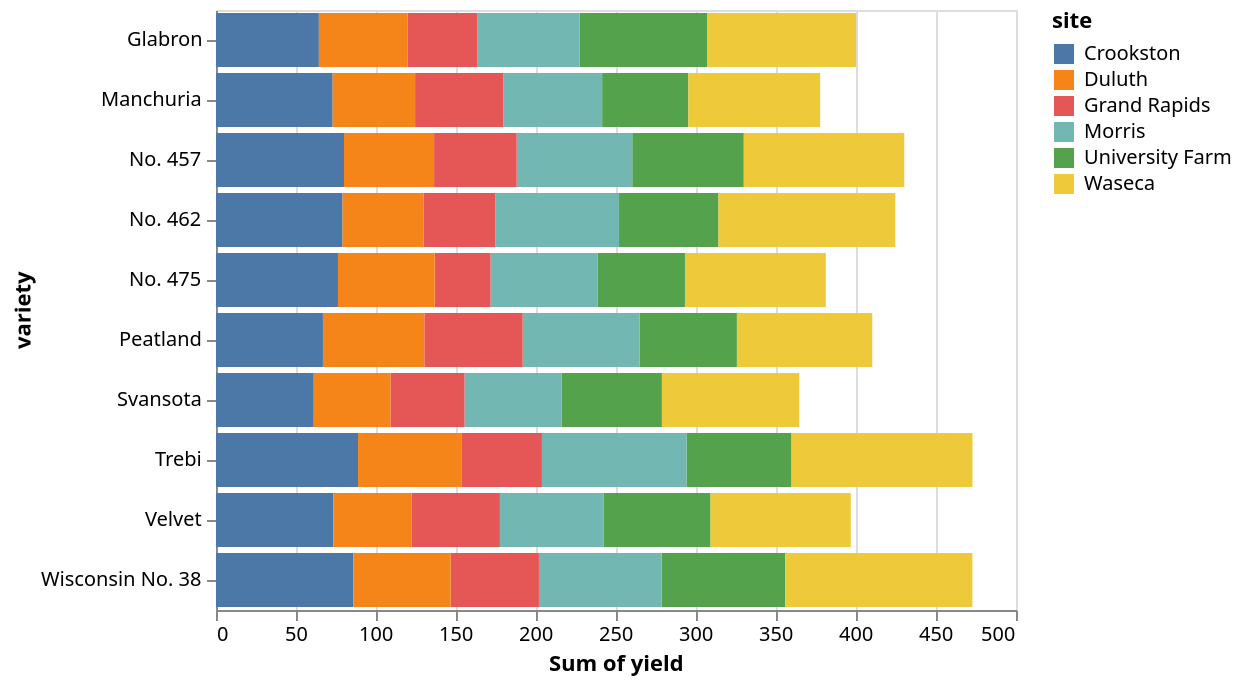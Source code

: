 {"config": {"view": {"height": 300, "width": 400}}, "encoding": {"y": {"field": "variety", "type": "nominal"}, "x": {"aggregate": "sum", "field": "yield", "type": "quantitative"}, "color": {"field": "site", "type": "nominal"}}, "data": {"values": [{"variety": "Manchuria", "yield": 27.0, "site": "University Farm", "year": 1931}, {"variety": "Manchuria", "yield": 48.86667, "site": "Waseca", "year": 1931}, {"variety": "Manchuria", "yield": 27.43334, "site": "Morris", "year": 1931}, {"variety": "Manchuria", "yield": 39.93333, "site": "Crookston", "year": 1931}, {"variety": "Manchuria", "yield": 32.96667, "site": "Grand Rapids", "year": 1931}, {"variety": "Manchuria", "yield": 28.96667, "site": "Duluth", "year": 1931}, {"variety": "Glabron", "yield": 43.06666, "site": "University Farm", "year": 1931}, {"variety": "Glabron", "yield": 55.2, "site": "Waseca", "year": 1931}, {"variety": "Glabron", "yield": 28.76667, "site": "Morris", "year": 1931}, {"variety": "Glabron", "yield": 38.13333, "site": "Crookston", "year": 1931}, {"variety": "Glabron", "yield": 29.13333, "site": "Grand Rapids", "year": 1931}, {"variety": "Glabron", "yield": 29.66667, "site": "Duluth", "year": 1931}, {"variety": "Svansota", "yield": 35.13333, "site": "University Farm", "year": 1931}, {"variety": "Svansota", "yield": 47.33333, "site": "Waseca", "year": 1931}, {"variety": "Svansota", "yield": 25.76667, "site": "Morris", "year": 1931}, {"variety": "Svansota", "yield": 40.46667, "site": "Crookston", "year": 1931}, {"variety": "Svansota", "yield": 29.66667, "site": "Grand Rapids", "year": 1931}, {"variety": "Svansota", "yield": 25.7, "site": "Duluth", "year": 1931}, {"variety": "Velvet", "yield": 39.9, "site": "University Farm", "year": 1931}, {"variety": "Velvet", "yield": 50.23333, "site": "Waseca", "year": 1931}, {"variety": "Velvet", "yield": 26.13333, "site": "Morris", "year": 1931}, {"variety": "Velvet", "yield": 41.33333, "site": "Crookston", "year": 1931}, {"variety": "Velvet", "yield": 23.03333, "site": "Grand Rapids", "year": 1931}, {"variety": "Velvet", "yield": 26.3, "site": "Duluth", "year": 1931}, {"variety": "Trebi", "yield": 36.56666, "site": "University Farm", "year": 1931}, {"variety": "Trebi", "yield": 63.8333, "site": "Waseca", "year": 1931}, {"variety": "Trebi", "yield": 43.76667, "site": "Morris", "year": 1931}, {"variety": "Trebi", "yield": 46.93333, "site": "Crookston", "year": 1931}, {"variety": "Trebi", "yield": 29.76667, "site": "Grand Rapids", "year": 1931}, {"variety": "Trebi", "yield": 33.93333, "site": "Duluth", "year": 1931}, {"variety": "No. 457", "yield": 43.26667, "site": "University Farm", "year": 1931}, {"variety": "No. 457", "yield": 58.1, "site": "Waseca", "year": 1931}, {"variety": "No. 457", "yield": 28.7, "site": "Morris", "year": 1931}, {"variety": "No. 457", "yield": 45.66667, "site": "Crookston", "year": 1931}, {"variety": "No. 457", "yield": 32.16667, "site": "Grand Rapids", "year": 1931}, {"variety": "No. 457", "yield": 33.6, "site": "Duluth", "year": 1931}, {"variety": "No. 462", "yield": 36.6, "site": "University Farm", "year": 1931}, {"variety": "No. 462", "yield": 65.7667, "site": "Waseca", "year": 1931}, {"variety": "No. 462", "yield": 30.36667, "site": "Morris", "year": 1931}, {"variety": "No. 462", "yield": 48.56666, "site": "Crookston", "year": 1931}, {"variety": "No. 462", "yield": 24.93334, "site": "Grand Rapids", "year": 1931}, {"variety": "No. 462", "yield": 28.1, "site": "Duluth", "year": 1931}, {"variety": "Peatland", "yield": 32.76667, "site": "University Farm", "year": 1931}, {"variety": "Peatland", "yield": 48.56666, "site": "Waseca", "year": 1931}, {"variety": "Peatland", "yield": 29.86667, "site": "Morris", "year": 1931}, {"variety": "Peatland", "yield": 41.6, "site": "Crookston", "year": 1931}, {"variety": "Peatland", "yield": 34.7, "site": "Grand Rapids", "year": 1931}, {"variety": "Peatland", "yield": 32.0, "site": "Duluth", "year": 1931}, {"variety": "No. 475", "yield": 24.66667, "site": "University Farm", "year": 1931}, {"variety": "No. 475", "yield": 46.76667, "site": "Waseca", "year": 1931}, {"variety": "No. 475", "yield": 22.6, "site": "Morris", "year": 1931}, {"variety": "No. 475", "yield": 44.1, "site": "Crookston", "year": 1931}, {"variety": "No. 475", "yield": 19.7, "site": "Grand Rapids", "year": 1931}, {"variety": "No. 475", "yield": 33.06666, "site": "Duluth", "year": 1931}, {"variety": "Wisconsin No. 38", "yield": 39.3, "site": "University Farm", "year": 1931}, {"variety": "Wisconsin No. 38", "yield": 58.8, "site": "Waseca", "year": 1931}, {"variety": "Wisconsin No. 38", "yield": 29.46667, "site": "Morris", "year": 1931}, {"variety": "Wisconsin No. 38", "yield": 49.86667, "site": "Crookston", "year": 1931}, {"variety": "Wisconsin No. 38", "yield": 34.46667, "site": "Grand Rapids", "year": 1931}, {"variety": "Wisconsin No. 38", "yield": 31.6, "site": "Duluth", "year": 1931}, {"variety": "Manchuria", "yield": 26.9, "site": "University Farm", "year": 1932}, {"variety": "Manchuria", "yield": 33.46667, "site": "Waseca", "year": 1932}, {"variety": "Manchuria", "yield": 34.36666, "site": "Morris", "year": 1932}, {"variety": "Manchuria", "yield": 32.96667, "site": "Crookston", "year": 1932}, {"variety": "Manchuria", "yield": 22.13333, "site": "Grand Rapids", "year": 1932}, {"variety": "Manchuria", "yield": 22.56667, "site": "Duluth", "year": 1932}, {"variety": "Glabron", "yield": 36.8, "site": "University Farm", "year": 1932}, {"variety": "Glabron", "yield": 37.73333, "site": "Waseca", "year": 1932}, {"variety": "Glabron", "yield": 35.13333, "site": "Morris", "year": 1932}, {"variety": "Glabron", "yield": 26.16667, "site": "Crookston", "year": 1932}, {"variety": "Glabron", "yield": 14.43333, "site": "Grand Rapids", "year": 1932}, {"variety": "Glabron", "yield": 25.86667, "site": "Duluth", "year": 1932}, {"variety": "Svansota", "yield": 27.43334, "site": "University Farm", "year": 1932}, {"variety": "Svansota", "yield": 38.5, "site": "Waseca", "year": 1932}, {"variety": "Svansota", "yield": 35.03333, "site": "Morris", "year": 1932}, {"variety": "Svansota", "yield": 20.63333, "site": "Crookston", "year": 1932}, {"variety": "Svansota", "yield": 16.63333, "site": "Grand Rapids", "year": 1932}, {"variety": "Svansota", "yield": 22.23333, "site": "Duluth", "year": 1932}, {"variety": "Velvet", "yield": 26.8, "site": "University Farm", "year": 1932}, {"variety": "Velvet", "yield": 37.4, "site": "Waseca", "year": 1932}, {"variety": "Velvet", "yield": 38.83333, "site": "Morris", "year": 1932}, {"variety": "Velvet", "yield": 32.06666, "site": "Crookston", "year": 1932}, {"variety": "Velvet", "yield": 32.23333, "site": "Grand Rapids", "year": 1932}, {"variety": "Velvet", "yield": 22.46667, "site": "Duluth", "year": 1932}, {"variety": "Trebi", "yield": 29.06667, "site": "University Farm", "year": 1932}, {"variety": "Trebi", "yield": 49.2333, "site": "Waseca", "year": 1932}, {"variety": "Trebi", "yield": 46.63333, "site": "Morris", "year": 1932}, {"variety": "Trebi", "yield": 41.83333, "site": "Crookston", "year": 1932}, {"variety": "Trebi", "yield": 20.63333, "site": "Grand Rapids", "year": 1932}, {"variety": "Trebi", "yield": 30.6, "site": "Duluth", "year": 1932}, {"variety": "No. 457", "yield": 26.43334, "site": "University Farm", "year": 1932}, {"variety": "No. 457", "yield": 42.2, "site": "Waseca", "year": 1932}, {"variety": "No. 457", "yield": 43.53334, "site": "Morris", "year": 1932}, {"variety": "No. 457", "yield": 34.33333, "site": "Crookston", "year": 1932}, {"variety": "No. 457", "yield": 19.46667, "site": "Grand Rapids", "year": 1932}, {"variety": "No. 457", "yield": 22.7, "site": "Duluth", "year": 1932}, {"variety": "No. 462", "yield": 25.56667, "site": "University Farm", "year": 1932}, {"variety": "No. 462", "yield": 44.7, "site": "Waseca", "year": 1932}, {"variety": "No. 462", "yield": 47.0, "site": "Morris", "year": 1932}, {"variety": "No. 462", "yield": 30.53333, "site": "Crookston", "year": 1932}, {"variety": "No. 462", "yield": 19.9, "site": "Grand Rapids", "year": 1932}, {"variety": "No. 462", "yield": 22.5, "site": "Duluth", "year": 1932}, {"variety": "Peatland", "yield": 28.06667, "site": "University Farm", "year": 1932}, {"variety": "Peatland", "yield": 36.03333, "site": "Waseca", "year": 1932}, {"variety": "Peatland", "yield": 43.2, "site": "Morris", "year": 1932}, {"variety": "Peatland", "yield": 25.23333, "site": "Crookston", "year": 1932}, {"variety": "Peatland", "yield": 26.76667, "site": "Grand Rapids", "year": 1932}, {"variety": "Peatland", "yield": 31.36667, "site": "Duluth", "year": 1932}, {"variety": "No. 475", "yield": 30.0, "site": "University Farm", "year": 1932}, {"variety": "No. 475", "yield": 41.26667, "site": "Waseca", "year": 1932}, {"variety": "No. 475", "yield": 44.23333, "site": "Morris", "year": 1932}, {"variety": "No. 475", "yield": 32.13333, "site": "Crookston", "year": 1932}, {"variety": "No. 475", "yield": 15.23333, "site": "Grand Rapids", "year": 1932}, {"variety": "No. 475", "yield": 27.36667, "site": "Duluth", "year": 1932}, {"variety": "Wisconsin No. 38", "yield": 38.0, "site": "University Farm", "year": 1932}, {"variety": "Wisconsin No. 38", "yield": 58.16667, "site": "Waseca", "year": 1932}, {"variety": "Wisconsin No. 38", "yield": 47.16667, "site": "Morris", "year": 1932}, {"variety": "Wisconsin No. 38", "yield": 35.9, "site": "Crookston", "year": 1932}, {"variety": "Wisconsin No. 38", "yield": 20.66667, "site": "Grand Rapids", "year": 1932}, {"variety": "Wisconsin No. 38", "yield": 29.33333, "site": "Duluth", "year": 1932}]}, "mark": "bar", "$schema": "https://vega.github.io/schema/vega-lite/v2.4.1.json"}